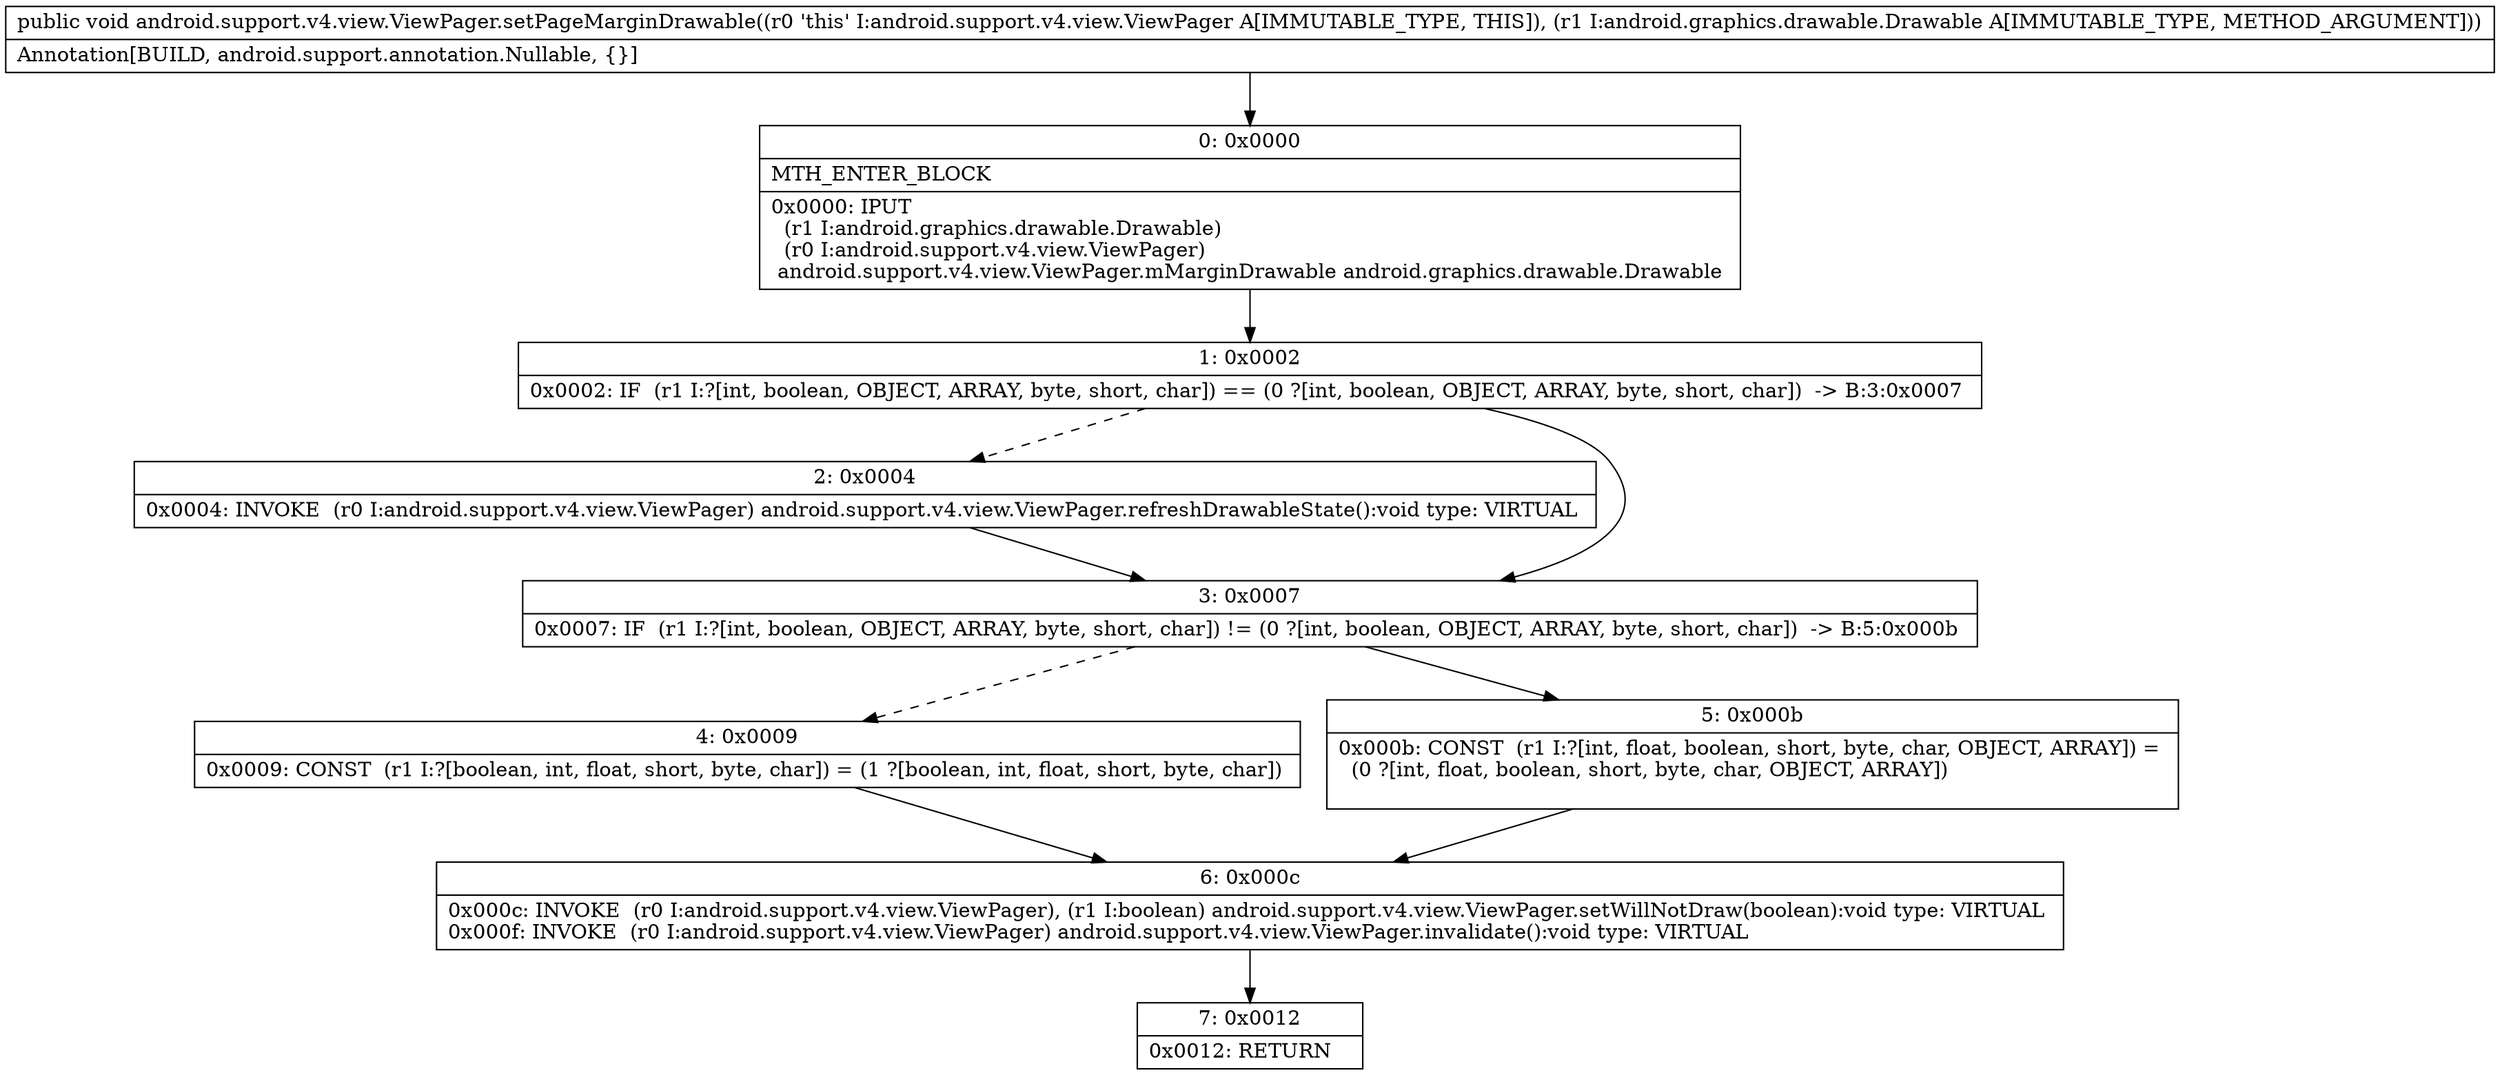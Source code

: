 digraph "CFG forandroid.support.v4.view.ViewPager.setPageMarginDrawable(Landroid\/graphics\/drawable\/Drawable;)V" {
Node_0 [shape=record,label="{0\:\ 0x0000|MTH_ENTER_BLOCK\l|0x0000: IPUT  \l  (r1 I:android.graphics.drawable.Drawable)\l  (r0 I:android.support.v4.view.ViewPager)\l android.support.v4.view.ViewPager.mMarginDrawable android.graphics.drawable.Drawable \l}"];
Node_1 [shape=record,label="{1\:\ 0x0002|0x0002: IF  (r1 I:?[int, boolean, OBJECT, ARRAY, byte, short, char]) == (0 ?[int, boolean, OBJECT, ARRAY, byte, short, char])  \-\> B:3:0x0007 \l}"];
Node_2 [shape=record,label="{2\:\ 0x0004|0x0004: INVOKE  (r0 I:android.support.v4.view.ViewPager) android.support.v4.view.ViewPager.refreshDrawableState():void type: VIRTUAL \l}"];
Node_3 [shape=record,label="{3\:\ 0x0007|0x0007: IF  (r1 I:?[int, boolean, OBJECT, ARRAY, byte, short, char]) != (0 ?[int, boolean, OBJECT, ARRAY, byte, short, char])  \-\> B:5:0x000b \l}"];
Node_4 [shape=record,label="{4\:\ 0x0009|0x0009: CONST  (r1 I:?[boolean, int, float, short, byte, char]) = (1 ?[boolean, int, float, short, byte, char]) \l}"];
Node_5 [shape=record,label="{5\:\ 0x000b|0x000b: CONST  (r1 I:?[int, float, boolean, short, byte, char, OBJECT, ARRAY]) = \l  (0 ?[int, float, boolean, short, byte, char, OBJECT, ARRAY])\l \l}"];
Node_6 [shape=record,label="{6\:\ 0x000c|0x000c: INVOKE  (r0 I:android.support.v4.view.ViewPager), (r1 I:boolean) android.support.v4.view.ViewPager.setWillNotDraw(boolean):void type: VIRTUAL \l0x000f: INVOKE  (r0 I:android.support.v4.view.ViewPager) android.support.v4.view.ViewPager.invalidate():void type: VIRTUAL \l}"];
Node_7 [shape=record,label="{7\:\ 0x0012|0x0012: RETURN   \l}"];
MethodNode[shape=record,label="{public void android.support.v4.view.ViewPager.setPageMarginDrawable((r0 'this' I:android.support.v4.view.ViewPager A[IMMUTABLE_TYPE, THIS]), (r1 I:android.graphics.drawable.Drawable A[IMMUTABLE_TYPE, METHOD_ARGUMENT]))  | Annotation[BUILD, android.support.annotation.Nullable, \{\}]\l}"];
MethodNode -> Node_0;
Node_0 -> Node_1;
Node_1 -> Node_2[style=dashed];
Node_1 -> Node_3;
Node_2 -> Node_3;
Node_3 -> Node_4[style=dashed];
Node_3 -> Node_5;
Node_4 -> Node_6;
Node_5 -> Node_6;
Node_6 -> Node_7;
}


